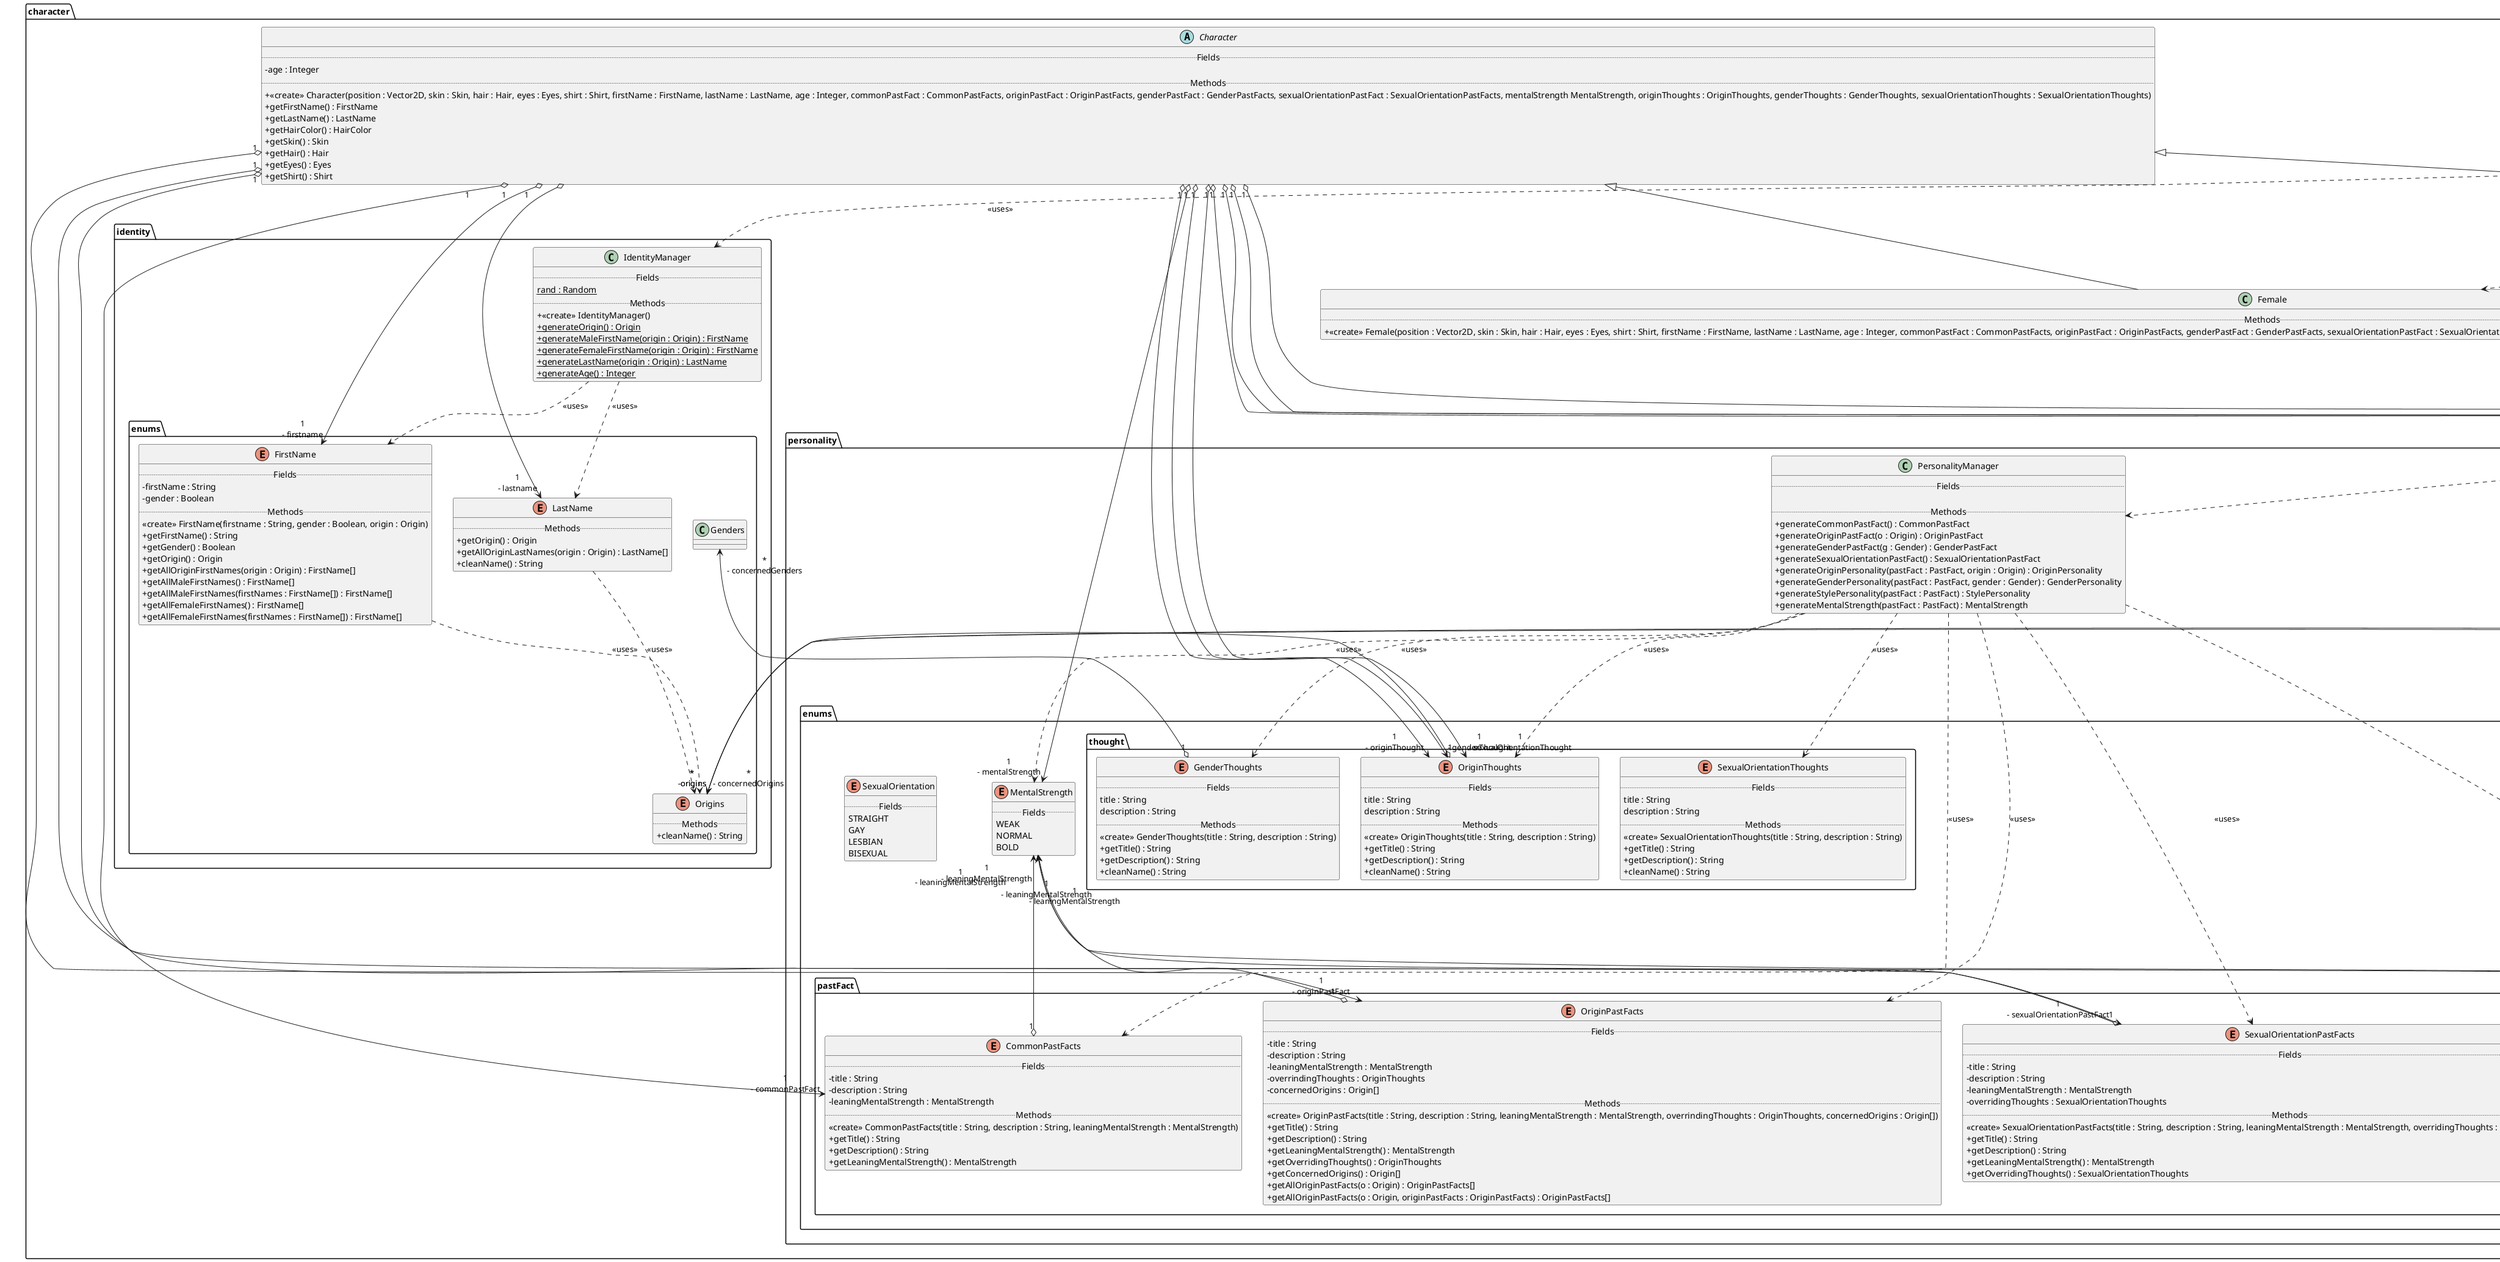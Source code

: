@startuml
skinparam classAttributeIconSize 0

package character{
    package style{
        package enums{
            enum HairColor{
                ..Fields..
                BLACK
                DARK_BROWN
                BROWN
                BLOND
                GINGER
                WHITE
                BLUE
                PINK
            }
            enum EyeColor{
                ..Fields..
                BLUE
                LIGHT_BLUE
                BROWN
                GREEN
                YELLOW
            }
            enum BeardEnum{
                ..Fields..
                - name : String
                - image : Images
                ..Methods..
                <<create>> BeardEnum(name : String, color : HairColor, image : Images)
                + getAllColoredAssets(color : HairColor) : BeardEnum[]
                + getAllColoredAssets(color : HairColor, beards : BeardEnum[]) : BeardEnum[]
                + getName() : String
                + getColor() : HairColor
                + getImages() : Images
                + getBeardEnum(image : Images) : BeardEnum
            }
            enum EyesEnum{
                ..Fields..
                - name : String
                - image : Images
                - gender : Boolean
                ..Methods..
                <<create>> EyesEnum(name : String, color : EyeColor, image : Images)
                + getAllColoredAssets(color : EyeColor) : EyesEnum[]
                + getAllColoredAssets(color : EyeColor, eyes : EyesEnum[]) : EyesEnum[]
                + getAllGenderAssets(gender : Boolean) : EyesEnum[]
                + getAllGenderAssets(gender : Boolean, eyes : EyesEnum[]) : EyesEnum[]
                + getAllOriginAssets(origin : Origin) : EyesEnum[]
                + getAllOriginAssets(origin : Origin, eyes : EyesEnum[]) : EyesEnum[]
                + getName() : String
                + getColor() : EyeColor
                + getImages() : Images
                + getGender() : Boolean
                + getOrigin() : Origin
                + getCommonEyesOrigins() : Origin[] {static}
                + getAsianEyesOrigins() : Origin[] {static}
                + getEuesEnum(image : Images) : EyesEnum {static}
            }
            enum HairEnum{
                ..Fields..
                - name : String
                - image : Images
                - gender : Boolean
                ..Methods..
                <<create>> HairEnum(name : String, color : HairColor, image : Images)
                + getAllColoredAssets(color : HairColor) : HairEnum[]
                + getAllColoredAssets(color : HairColor, hairs : HairEnum[]) : HairEnum[]
                + getAllGenderAssets(gender : Boolean) : HairEnum[]
                + getAllGenderAssets(gender : Boolean, hairs : HairEnum[]) : HairEnum[]
                + getName() : String
                + getColor() : HairColor
                + getImages() : Images
                + getGender() : Boolean
                + getHairEnum(image : Images) : HairEnum
            }
            enum ShirtEnum{
                ..Fields..
                - name : String
                - image : Images
                ..Methods..
                <<create>> ShirtEnum(name : String, image : Images)
                + getName() : String
                + getImage() : Images
                + getShirtEnum(image : Images) : ShirtEnum
            }
            enum SkinEnum{
                ..Fields..
                - name : String
                - image : Images
                ..Methods..
                <<create>> SkinEnum(name : String, image : Images)
                + getAllOriginAssets(origin : Origin) : SkinEnum[]
                + getAllOriginAssets(origin : Origin, skins : SkinEnum[]) : SkinEnum[]
                + getName() : String
                + getImage() : Images
                + getOrigin() : Origin
                + getSkinEnum(image : Images) : SkinEnum
            }
        }
        class Beard{
            ..Methods..
            + <<create>> Beard(beard : BeardEnum)
            + <<create>> Beard(beard : BeardEnum, position : Vector2D)
            + <<create>> Beard(beard : BeardEnum, position : Vector2D, size : Vecto2D, center : Boolean)
            + getImages() : Images
            + getColor() : HairColor
            + getBeardName() : String
        }
        class Eyes{
            ..Methods..
            + <<create>> Eyes(eyes : EyesEnum)
            + <<create>> Eyes(eyes : EyesEnum, position : Vector2D)
            + <<create>> Eyes(eyes : EyesEnum, position : Vector2D, size : Vecto2D, center : Boolean)
            + getName() : String
            + getColor() : HairColor
            + getImages() : Images
            + getGender() : Boolean
            + getOrigins() : Origin[]
        }
        class Hair{
            ..Methods..
            + <<create>> Hair(hair : HairEnum)
            + <<create>> Hair(hair : HairEnum, position : Vector2D)
            + <<create>> Hair(hair : HairEnum, position : Vector2D, size : Vecto2D, center : Boolean)
            + getName() : String
            + getColor() : HairColor
            + getImages() : Images
            + getGender() : Boolean
        }
        class Shirt{
            ..Methods..
            + <<create>> Shirt(shirt : ShirtEnum)
            + <<create>> Shirt(shirt : ShirtEnum, position : Vector2D)
            + <<create>> Shirt(shirt : ShirtEnum, position : Vector2D, size : Vecto2D, center : Boolean)
            + getName() : String
            + getImages() : Images
        }
        class Skin{
            ..Methods..
            + <<create>> Skin(skin : SkinEnum)
            + <<create>> Skin(skin : SkinEnum, position : Vector2D)
            + <<create>> Skin(skin : SkinEnum, position : Vector2D, size : Vector2D, center : Boolean)
            + getName() : String
            + getImage() : Images
            + getOrigin() : Origin
        }
        abstract class StyleManager{
            ..Methods..
            + <<create>> StyleManager()
            + generateHairColor(age : Integer) : HairColor {static}
            + generateSkin(origin : Origin) : Skin {static}
            + generateHair() : Hair {abstract}
            + generateEyes(origin : Origin) : Eyes {abstract}
            + generateShirt() : Shirt {static}
        }
        class FemaleStyleManager extends StyleManager{
            ..Methods..
            + generateHair(color : HairColor) : Hair
            + generateEyes(origin : Origin) : Eyes
        }
        class MaleStyleManager extends StyleManager{
            ..Methods..
            + generateHair(color : HairColor) : Hair
            + generateEyes(origin : Origin) : Eyes
            + generateBeard(color : HairColor) : Beard
        }
    }

    package identity{
        package enums{
            enum FirstName{
                ..Fields..
                - firstName : String
                - gender : Boolean
                ..Methods..
                <<create>> FirstName(firstname : String, gender : Boolean, origin : Origin)
                + getFirstName() : String
                + getGender() : Boolean
                + getOrigin() : Origin
                + getAllOriginFirstNames(origin : Origin) : FirstName[]
                + getAllMaleFirstNames() : FirstName[]
                + getAllMaleFirstNames(firstNames : FirstName[]) : FirstName[]
                + getAllFemaleFirstNames() : FirstName[]
                + getAllFemaleFirstNames(firstNames : FirstName[]) : FirstName[]
            }
            enum LastName{
                ..Methods..
                + getOrigin() : Origin
                + getAllOriginLastNames(origin : Origin) : LastName[]
                + cleanName() : String
            }
            enum Origins{
                ..Methods..
                + cleanName() : String
            }
        }
        class IdentityManager{
            ..Fields..
            rand : Random {static}
            ..Methods..
            + <<create>> IdentityManager()
            + generateOrigin() : Origin {static}
            + generateMaleFirstName(origin : Origin) : FirstName {static}
            + generateFemaleFirstName(origin : Origin) : FirstName {static}
            + generateLastName(origin : Origin) : LastName {static}
            + generateAge() : Integer {static}
        }
    }

    package personality{
        package enums{
            package pastFact{
                enum CommonPastFacts{
                    ..Fields..
                    - title : String
                    - description : String
                    - leaningMentalStrength : MentalStrength
                    ..Methods..
                    <<create>> CommonPastFacts(title : String, description : String, leaningMentalStrength : MentalStrength)
                    + getTitle() : String
                    + getDescription() : String
                    + getLeaningMentalStrength() : MentalStrength
                }
                enum OriginPastFacts{
                    ..Fields..
                    - title : String
                    - description : String
                    - leaningMentalStrength : MentalStrength
                    - overrindingThoughts : OriginThoughts
                    - concernedOrigins : Origin[]
                    ..Methods..
                    <<create>> OriginPastFacts(title : String, description : String, leaningMentalStrength : MentalStrength, overrindingThoughts : OriginThoughts, concernedOrigins : Origin[])
                    + getTitle() : String
                    + getDescription() : String
                    + getLeaningMentalStrength() : MentalStrength
                    + getOverridingThoughts() : OriginThoughts
                    + getConcernedOrigins() : Origin[]
                    + getAllOriginPastFacts(o : Origin) : OriginPastFacts[]
                    + getAllOriginPastFacts(o : Origin, originPastFacts : OriginPastFacts) : OriginPastFacts[]
                }
                enum SexualOrientationPastFacts{
                    ..Fields..
                    - title : String
                    - description : String
                    - leaningMentalStrength : MentalStrength
                    - overridingThoughts : SexualOrientationThoughts
                    ..Methods..
                    <<create>> SexualOrientationPastFacts(title : String, description : String, leaningMentalStrength : MentalStrength, overridingThoughts : SexualOrientationThoughts)
                    + getTitle() : String
                    + getDescription() : String
                    + getLeaningMentalStrength() : MentalStrength
                    + getOverridingThoughts() : SexualOrientationThoughts
                }
                enum GenderPastFacts{
                    ..Fields..
                    - title : String
                    - description : String
                    - leaningMentalStrength : MentalStrength
                    - overridingThoughts : GenderThoughts
                    - concernedGenders : Gender
                    ..Methods..
                    <<create>> GenderPastFacts(title : String, description : String, leaningMentalStrength : MentalStrength, overridingThoughts : GenderThoughts, concernedGenders : Gender)
                    + getTitle() : String
                    + getDescription() : String
                    + getLeaningMentalStrength() : MentalStrength
                    + getOverridingThoughts() : GenderThoughts
                    + getConcernedGenders() : Gender
                    + getAllGenderPastFacts(g : Gender) : GenderPastFacts[]
                    + getAllGenderPastFacts(g : Gender, genderPastFacts : GenderPastFacts[]) : GenderPastFacts[]
                }
            }
            package thought{
                enum OriginThoughts{
                    ..Fields..
                    title : String
                    description : String
                    ..Methods..
                    <<create>> OriginThoughts(title : String, description : String)
                    + getTitle() : String
                    + getDescription() : String
                    + cleanName() : String
                }
                enum GenderThoughts{
                    ..Fields..
                    title : String
                    description : String
                    ..Methods..
                    <<create>> GenderThoughts(title : String, description : String)
                    + getTitle() : String
                    + getDescription() : String
                    + cleanName() : String
                }
                enum SexualOrientationThoughts{
                    ..Fields..
                    title : String
                    description : String
                    ..Methods..
                    <<create>> SexualOrientationThoughts(title : String, description : String)
                    + getTitle() : String
                    + getDescription() : String
                    + cleanName() : String
                }
            }
            enum MentalStrength{
                ..Fields..
                WEAK
                NORMAL
                BOLD
            }
            enum SexualOrientation{
                ..Fields..
                STRAIGHT
                GAY
                LESBIAN
                BISEXUAL
            }
        }
        class PersonalityManager{
            ..Fields..

            ..Methods..
            + generateCommonPastFact() : CommonPastFact
            + generateOriginPastFact(o : Origin) : OriginPastFact
            + generateGenderPastFact(g : Gender) : GenderPastFact
            + generateSexualOrientationPastFact() : SexualOrientationPastFact
            + generateOriginPersonality(pastFact : PastFact, origin : Origin) : OriginPersonality
            + generateGenderPersonality(pastFact : PastFact, gender : Gender) : GenderPersonality
            + generateStylePersonality(pastFact : PastFact) : StylePersonality
            + generateMentalStrength(pastFact : PastFact) : MentalStrength
        }
    }

    class CharacterFactory{
        ..Methods..
        + <<create>> CharacterFactory
        + generateMale(position : Vector2D) : Male
        + generateFemale(position : Vector2D) : Female
    }
    abstract class Character{
        ..Fields..
        - age : Integer
        ..Methods..
        + <<create>> Character(position : Vector2D, skin : Skin, hair : Hair, eyes : Eyes, shirt : Shirt, firstName : FirstName, lastName : LastName, age : Integer, commonPastFact : CommonPastFacts, originPastFact : OriginPastFacts, genderPastFact : GenderPastFacts, sexualOrientationPastFact : SexualOrientationPastFacts, mentalStrength MentalStrength, originThoughts : OriginThoughts, genderThoughts : GenderThoughts, sexualOrientationThoughts : SexualOrientationThoughts)
        + getFirstName() : FirstName
        + getLastName() : LastName
        + getHairColor() : HairColor
        + getSkin() : Skin
        + getHair() : Hair
        + getEyes() : Eyes
        + getShirt() : Shirt
    }
    class Male extends Character{
        ..Fields..
        - beard : ImageComponent
        ..Methods..
        + <<create>> Male(position : Vector2D, skin : Skin, hair : Hair, eyes : Eyes, beard : Beard, shirt : Shirt, firstName : FirstName, lastName : LastName, age : Integer, commonPastFact : CommonPastFacts, originPastFact : OriginPastFacts, genderPastFact : GenderPastFacts, sexualOrientationPastFact : SexualOrientationPastFacts, mentalStrength MentalStrength, originThoughts : OriginThoughts, genderThoughts : GenderThoughts, sexualOrientationThoughts : SexualOrientationThoughts)
        + getBeard() : Beard
    }
    class Female extends Character{
        ..Methods..
        + <<create>> Female(position : Vector2D, skin : Skin, hair : Hair, eyes : Eyes, shirt : Shirt, firstName : FirstName, lastName : LastName, age : Integer, commonPastFact : CommonPastFacts, originPastFact : OriginPastFacts, genderPastFact : GenderPastFacts, sexualOrientationPastFact : SexualOrientationPastFacts, mentalStrength MentalStrength, originThoughts : OriginThoughts, genderThoughts : GenderThoughts, sexualOrientationThoughts : SexualOrientationThoughts)
    }
}

character.CharacterFactory .> character.Male : <<uses>>
character.CharacterFactory .> character.Female : <<uses>>
character.CharacterFactory ..> character.style.MaleStyleManager : <<uses>>
character.CharacterFactory ..> character.style.FemaleStyleManager : <<uses>>

character.style.Skin <.. character.style.StyleManager : <<uses>>
character.style.Eyes <.. character.style.StyleManager : <<uses>>
character.style.Hair <.. character.style.StyleManager : <<uses>>
character.style.Shirt <.. character.style.StyleManager : <<uses>>
character.style.Beard <.. character.style.MaleStyleManager : <<uses>>

character.style.enums.HairEnum "1" o--> "1\n- color" character.style.enums.HairColor
character.style.enums.BeardEnum "1" o--> "1\n- color" character.style.enums.HairColor
character.style.enums.EyesEnum "1" o--> "1\n- color" character.style.enums.EyeColor
character.style.enums.EyesEnum "1" o-> "*\n-origins" character.identity.enums.Origins
character.style.enums.SkinEnum "1" o-> "*\n-origins" character.identity.enums.Origins

character.style.Skin "1" o--> "1\n- skin" character.style.enums.SkinEnum
character.style.Eyes "1" o--> "1\n- eyes" character.style.enums.EyesEnum
character.style.Hair "1" o--> "1\n- hair" character.style.enums.HairEnum
character.style.Shirt "1" o--> "1\n- shirt" character.style.enums.ShirtEnum
character.style.Beard "1" o--> "1\n- beard" character.style.enums.BeardEnum

character.identity.IdentityManager ..> character.identity.enums.FirstName : <<uses>>
character.identity.IdentityManager ..> character.identity.enums.LastName : <<uses>>
character.identity.enums.LastName ..> character.identity.enums.Origins : <<uses>>
character.identity.enums.FirstName ..> character.identity.enums.Origins : <<uses>>

character.Character "1" o---> "1\n- hair" character.style.Hair
character.Character "1" o---> "1\n- eyes" character.style.Eyes
character.Character "1" o---> "1\n- skin" character.style.Skin
character.Character "1" o---> "1\n- shirt" character.style.Shirt
character.Male "1" o---> "1\n- beard" character.style.Beard
character.Character "1" o---> "1\n- firstname" character.identity.enums.FirstName
character.Character "1" o---> "1\n- lastname" character.identity.enums.LastName

character.Character "1" o--> "1\n- originThought" character.personality.enums.thought.OriginThoughts
character.Character "1" o--> "1\n- genderThought" character.personality.enums.thought.OriginThoughts
character.Character "1" o--> "1\n- sexualOrientationThought" character.personality.enums.thought.OriginThoughts
character.Character "1" o----> "1\n- mentalStrength" character.personality.enums.MentalStrength
character.Character "1" o----> "1\n- commonPastFact" character.personality.enums.pastFact.CommonPastFacts
character.Character "1" o----> "1\n- originPastFact" character.personality.enums.pastFact.OriginPastFacts
character.Character "1" o----> "1\n- sexualOrientationPastFact" character.personality.enums.pastFact.SexualOrientationPastFacts
character.Character "1" o----> "1\n- genderPastFact" character.personality.enums.pastFact.GenderPastFacts

character.CharacterFactory ..> character.identity.IdentityManager : <<uses>>
character.CharacterFactory ...> character.style.StyleManager : <<uses>>
character.CharacterFactory .> character.personality.PersonalityManager : <<uses>>

character.personality.PersonalityManager ..> character.personality.enums.pastFact.CommonPastFacts : <<uses>>
character.personality.PersonalityManager ..> character.personality.enums.pastFact.OriginPastFacts : <<uses>>
character.personality.PersonalityManager ...> character.personality.enums.pastFact.SexualOrientationPastFacts : <<uses>>
character.personality.PersonalityManager ...> character.personality.enums.pastFact.GenderPastFacts : <<uses>>
character.personality.PersonalityManager ..> character.personality.enums.thought.OriginThoughts : <<uses>>
character.personality.PersonalityManager ..> character.personality.enums.thought.GenderThoughts : <<uses>>
character.personality.PersonalityManager ..> character.personality.enums.thought.SexualOrientationThoughts : <<uses>>
character.personality.PersonalityManager ..> character.personality.enums.MentalStrength : <<uses>>

character.identity.enums.Genders "*\n- concernedGenders" <--o "1" character.personality.enums.thought.GenderThoughts
character.identity.enums.Origins "*\n- concernedOrigins" <--o "1" character.personality.enums.thought.OriginThoughts

character.personality.enums.MentalStrength "1\n- leaningMentalStrength" <--o "1" character.personality.enums.pastFact.CommonPastFacts
character.personality.enums.MentalStrength "1\n- leaningMentalStrength" <--o "1" character.personality.enums.pastFact.GenderPastFacts
character.personality.enums.MentalStrength "1\n- leaningMentalStrength" <--o "1" character.personality.enums.pastFact.OriginPastFacts
character.personality.enums.MentalStrength "1\n- leaningMentalStrength" <--o "1" character.personality.enums.pastFact.SexualOrientationPastFacts

@enduml
